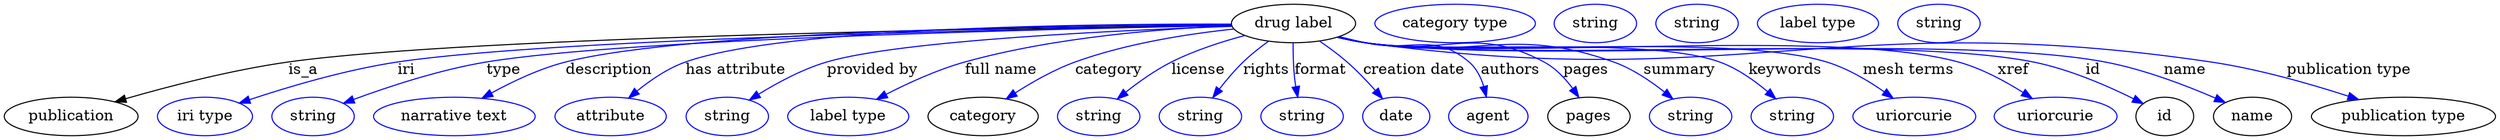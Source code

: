 digraph {
	graph [bb="0,0,2322.2,123"];
	node [label="\N"];
	"drug label"	[height=0.5,
		label="drug label",
		pos="1201.4,105",
		width=1.6068];
	publication	[height=0.5,
		pos="62.394,18",
		width=1.7332];
	"drug label" -> publication	[label=is_a,
		lp="279.39,61.5",
		pos="e,103.13,31.641 1143.7,103.38 967.22,101.26 436.29,92.985 265.39,69 212.6,61.59 153.55,46.222 112.82,34.468"];
	iri	[color=blue,
		height=0.5,
		label="iri type",
		pos="187.39,18",
		width=1.2277];
	"drug label" -> iri	[color=blue,
		label=iri,
		lp="375.39,61.5",
		pos="e,219.4,30.45 1143.7,103.19 980.47,100.63 517.51,91.542 367.39,69 319.02,61.736 265.17,45.677 229.08,33.707",
		style=solid];
	type	[color=blue,
		height=0.5,
		label=string,
		pos="288.39,18",
		width=1.0652];
	"drug label" -> type	[color=blue,
		label=type,
		lp="465.39,61.5",
		pos="e,316.62,30.339 1143.7,103.09 991.65,100.39 582.74,91.248 449.39,69 406.1,61.776 358.27,45.854 326.08,33.906",
		style=solid];
	description	[color=blue,
		height=0.5,
		label="narrative text",
		pos="420.39,18",
		width=2.0943];
	"drug label" -> description	[color=blue,
		label=description,
		lp="563.89,61.5",
		pos="e,445.95,34.999 1143.5,103.96 1001.7,103.4 639.9,98.966 523.39,69 499.3,62.802 474.14,50.711 454.72,39.971",
		style=solid];
	"has attribute"	[color=blue,
		height=0.5,
		label=attribute,
		pos="565.39,18",
		width=1.4443];
	"drug label" -> "has attribute"	[color=blue,
		label="has attribute",
		lp="681.39,61.5",
		pos="e,581.95,35.207 1143.3,104.49 1018.1,104.9 726.77,102.13 634.39,69 617.95,63.101 601.99,52 589.57,41.754",
		style=solid];
	"provided by"	[color=blue,
		height=0.5,
		label=string,
		pos="673.39,18",
		width=1.0652];
	"drug label" -> "provided by"	[color=blue,
		label="provided by",
		lp="808.89,61.5",
		pos="e,694.1,33.382 1144.1,102.31 1042.7,98.827 835.61,89.414 766.39,69 743.79,62.332 720.43,49.748 702.77,38.873",
		style=solid];
	"full name"	[color=blue,
		height=0.5,
		label="label type",
		pos="786.39,18",
		width=1.5707];
	"drug label" -> "full name"	[color=blue,
		label="full name",
		lp="928.89,61.5",
		pos="e,812.82,34.003 1144,102.82 1081.7,100.3 979.86,92.558 895.39,69 869.83,61.87 842.7,49.443 821.9,38.762",
		style=solid];
	category	[height=0.5,
		pos="912.39,18",
		width=1.4263];
	"drug label" -> category	[color=blue,
		label=category,
		lp="1029.9,61.5",
		pos="e,933.95,34.458 1145.7,99.775 1104.2,95.346 1046.5,86.473 998.39,69 978.67,61.831 958.3,50.204 942.34,39.966",
		style=solid];
	license	[color=blue,
		height=0.5,
		label=string,
		pos="1020.4,18",
		width=1.0652];
	"drug label" -> license	[color=blue,
		label=license,
		lp="1113.4,61.5",
		pos="e,1037.5,34.109 1156.1,93.673 1134.9,87.922 1109.7,79.73 1088.4,69 1073.2,61.332 1057.8,50.325 1045.5,40.589",
		style=solid];
	rights	[color=blue,
		height=0.5,
		label=string,
		pos="1115.4,18",
		width=1.0652];
	"drug label" -> rights	[color=blue,
		label=rights,
		lp="1175.9,61.5",
		pos="e,1126.7,35.677 1177.9,88.426 1170.1,82.734 1161.5,75.971 1154.4,69 1146.6,61.38 1139,52.176 1132.6,43.753",
		style=solid];
	format	[color=blue,
		height=0.5,
		label=string,
		pos="1210.4,18",
		width=1.0652];
	"drug label" -> format	[color=blue,
		label=format,
		lp="1226.9,61.5",
		pos="e,1205.8,35.966 1200.9,86.814 1200.8,77.14 1201.1,64.858 1202.4,54 1202.7,51.309 1203.2,48.522 1203.7,45.749",
		style=solid];
	"creation date"	[color=blue,
		height=0.5,
		label=date,
		pos="1298.4,18",
		width=0.86659];
	"drug label" -> "creation date"	[color=blue,
		label="creation date",
		lp="1314.9,61.5",
		pos="e,1285.2,34.669 1225.5,88.575 1234,82.793 1243.4,75.935 1251.4,69 1260.8,60.881 1270.3,51.095 1278.3,42.341",
		style=solid];
	authors	[color=blue,
		height=0.5,
		label=agent,
		pos="1384.4,18",
		width=1.0291];
	"drug label" -> authors	[color=blue,
		label=authors,
		lp="1404.9,61.5",
		pos="e,1382.5,36.309 1244.2,92.69 1252.2,90.698 1260.5,88.716 1268.4,87 1311.7,77.549 1332.6,97.645 1366.4,69 1373.2,63.23 1377.4,54.686 \
1380.1,46.287",
		style=solid];
	pages	[height=0.5,
		pos="1477.4,18",
		width=1.0652];
	"drug label" -> pages	[color=blue,
		label=pages,
		lp="1475.9,61.5",
		pos="e,1468.3,35.893 1243,92.469 1251.4,90.428 1260.1,88.484 1268.4,87 1342.3,73.732 1370.3,104.7 1436.4,69 1447,63.28 1455.9,53.585 \
1462.7,44.245",
		style=solid];
	summary	[color=blue,
		height=0.5,
		label=string,
		pos="1572.4,18",
		width=1.0652];
	"drug label" -> summary	[color=blue,
		label=summary,
		lp="1562.9,61.5",
		pos="e,1556.1,34.394 1242.6,92.361 1251.1,90.304 1260,88.381 1268.4,87 1370.9,70.166 1403.7,104.16 1501.4,69 1518.5,62.846 1535.2,51.396 \
1548.2,41.004",
		style=solid];
	keywords	[color=blue,
		height=0.5,
		label=string,
		pos="1667.4,18",
		width=1.0652];
	"drug label" -> keywords	[color=blue,
		label=keywords,
		lp="1661.9,61.5",
		pos="e,1651.9,34.763 1242.6,92.21 1251.1,90.164 1260,88.284 1268.4,87 1341.4,75.862 1530.9,94.171 1600.4,69 1616.6,63.135 1632.2,51.969 \
1644.2,41.675",
		style=solid];
	"mesh terms"	[color=blue,
		height=0.5,
		label=uriorcurie,
		pos="1781.4,18",
		width=1.5887];
	"drug label" -> "mesh terms"	[color=blue,
		label="mesh terms",
		lp="1776.9,61.5",
		pos="e,1761.8,35.089 1242.2,92.214 1250.8,90.14 1259.8,88.249 1268.4,87 1363.5,73.111 1608.5,97.15 1700.4,69 1719.5,63.131 1738.7,51.611 \
1753.6,41.106",
		style=solid];
	xref	[color=blue,
		height=0.5,
		label=uriorcurie,
		pos="1913.4,18",
		width=1.5887];
	"drug label" -> xref	[color=blue,
		label=xref,
		lp="1874.9,61.5",
		pos="e,1891.8,34.909 1242.2,92.152 1250.8,90.084 1259.8,88.21 1268.4,87 1390.6,69.725 1704.5,101.89 1823.4,69 1844.6,63.132 1866.3,51.334 \
1883,40.671",
		style=solid];
	id	[height=0.5,
		pos="2015.4,18",
		width=0.75];
	"drug label" -> id	[color=blue,
		label=id,
		lp="1949.4,61.5",
		pos="e,1995,30.207 1242.2,92.128 1250.8,90.061 1259.8,88.194 1268.4,87 1406,67.798 1757.2,96.277 1893.4,69 1926.5,62.375 1961.9,46.798 \
1986,34.777",
		style=solid];
	name	[height=0.5,
		pos="2096.4,18",
		width=1.011];
	"drug label" -> name	[color=blue,
		label=name,
		lp="2034.4,61.5",
		pos="e,2071,31.21 1242.2,92.11 1250.8,90.044 1259.8,88.182 1268.4,87 1420.8,65.954 1809.2,97.591 1960.4,69 1996.1,62.254 2034.7,47.23 \
2061.7,35.402",
		style=solid];
	"publication type"	[height=0.5,
		pos="2236.4,18",
		width=2.3831];
	"drug label" -> "publication type"	[color=blue,
		label="publication type",
		lp="2186.4,61.5",
		pos="e,2195,33.839 1242.2,92.088 1250.8,90.024 1259.8,88.168 1268.4,87 1442.4,63.255 1884.7,94.948 2058.4,69 2102.1,62.475 2150.2,48.524 \
2185.4,37.013",
		style=solid];
	"named thing_category"	[color=blue,
		height=0.5,
		label="category type",
		pos="1352.4,105",
		width=2.0762];
	publication_pages	[color=blue,
		height=0.5,
		label=string,
		pos="1483.4,105",
		width=1.0652];
	publication_id	[color=blue,
		height=0.5,
		label=string,
		pos="1578.4,105",
		width=1.0652];
	publication_name	[color=blue,
		height=0.5,
		label="label type",
		pos="1691.4,105",
		width=1.5707];
	"publication_publication type"	[color=blue,
		height=0.5,
		label=string,
		pos="1804.4,105",
		width=1.0652];
}
